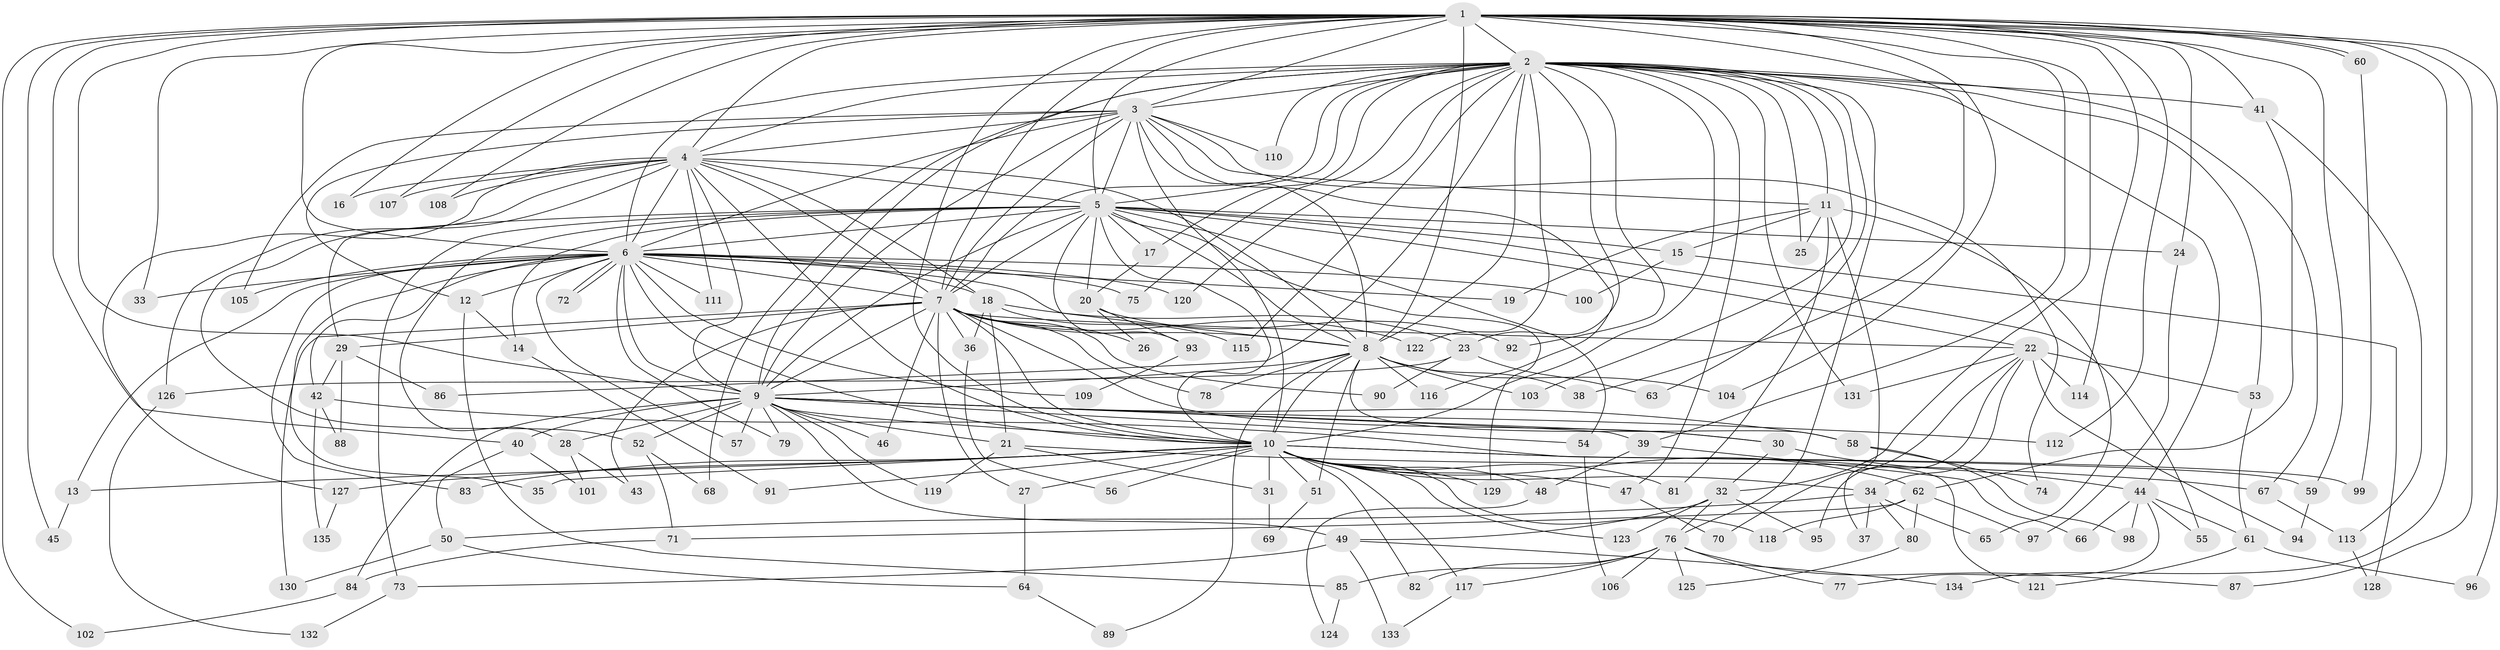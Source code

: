 // Generated by graph-tools (version 1.1) at 2025/35/03/09/25 02:35:15]
// undirected, 135 vertices, 295 edges
graph export_dot {
graph [start="1"]
  node [color=gray90,style=filled];
  1;
  2;
  3;
  4;
  5;
  6;
  7;
  8;
  9;
  10;
  11;
  12;
  13;
  14;
  15;
  16;
  17;
  18;
  19;
  20;
  21;
  22;
  23;
  24;
  25;
  26;
  27;
  28;
  29;
  30;
  31;
  32;
  33;
  34;
  35;
  36;
  37;
  38;
  39;
  40;
  41;
  42;
  43;
  44;
  45;
  46;
  47;
  48;
  49;
  50;
  51;
  52;
  53;
  54;
  55;
  56;
  57;
  58;
  59;
  60;
  61;
  62;
  63;
  64;
  65;
  66;
  67;
  68;
  69;
  70;
  71;
  72;
  73;
  74;
  75;
  76;
  77;
  78;
  79;
  80;
  81;
  82;
  83;
  84;
  85;
  86;
  87;
  88;
  89;
  90;
  91;
  92;
  93;
  94;
  95;
  96;
  97;
  98;
  99;
  100;
  101;
  102;
  103;
  104;
  105;
  106;
  107;
  108;
  109;
  110;
  111;
  112;
  113;
  114;
  115;
  116;
  117;
  118;
  119;
  120;
  121;
  122;
  123;
  124;
  125;
  126;
  127;
  128;
  129;
  130;
  131;
  132;
  133;
  134;
  135;
  1 -- 2;
  1 -- 3;
  1 -- 4;
  1 -- 5;
  1 -- 6;
  1 -- 7;
  1 -- 8;
  1 -- 9;
  1 -- 10;
  1 -- 16;
  1 -- 24;
  1 -- 32;
  1 -- 33;
  1 -- 38;
  1 -- 39;
  1 -- 40;
  1 -- 41;
  1 -- 45;
  1 -- 59;
  1 -- 60;
  1 -- 60;
  1 -- 87;
  1 -- 96;
  1 -- 102;
  1 -- 104;
  1 -- 107;
  1 -- 108;
  1 -- 112;
  1 -- 114;
  1 -- 134;
  2 -- 3;
  2 -- 4;
  2 -- 5;
  2 -- 6;
  2 -- 7;
  2 -- 8;
  2 -- 9;
  2 -- 10;
  2 -- 11;
  2 -- 17;
  2 -- 23;
  2 -- 25;
  2 -- 41;
  2 -- 44;
  2 -- 47;
  2 -- 53;
  2 -- 63;
  2 -- 67;
  2 -- 68;
  2 -- 75;
  2 -- 76;
  2 -- 86;
  2 -- 92;
  2 -- 103;
  2 -- 110;
  2 -- 115;
  2 -- 120;
  2 -- 122;
  2 -- 131;
  3 -- 4;
  3 -- 5;
  3 -- 6;
  3 -- 7;
  3 -- 8;
  3 -- 9;
  3 -- 10;
  3 -- 11;
  3 -- 12;
  3 -- 74;
  3 -- 105;
  3 -- 110;
  3 -- 116;
  4 -- 5;
  4 -- 6;
  4 -- 7;
  4 -- 8;
  4 -- 9;
  4 -- 10;
  4 -- 16;
  4 -- 18;
  4 -- 52;
  4 -- 107;
  4 -- 108;
  4 -- 111;
  4 -- 126;
  4 -- 127;
  5 -- 6;
  5 -- 7;
  5 -- 8;
  5 -- 9;
  5 -- 10;
  5 -- 14;
  5 -- 15;
  5 -- 17;
  5 -- 20;
  5 -- 22;
  5 -- 24;
  5 -- 28;
  5 -- 29;
  5 -- 54;
  5 -- 55;
  5 -- 73;
  5 -- 93;
  5 -- 129;
  6 -- 7;
  6 -- 8;
  6 -- 9;
  6 -- 10;
  6 -- 12;
  6 -- 13;
  6 -- 18;
  6 -- 19;
  6 -- 33;
  6 -- 35;
  6 -- 42;
  6 -- 57;
  6 -- 72;
  6 -- 72;
  6 -- 75;
  6 -- 79;
  6 -- 83;
  6 -- 100;
  6 -- 105;
  6 -- 109;
  6 -- 111;
  6 -- 120;
  7 -- 8;
  7 -- 9;
  7 -- 10;
  7 -- 22;
  7 -- 26;
  7 -- 27;
  7 -- 29;
  7 -- 30;
  7 -- 36;
  7 -- 43;
  7 -- 46;
  7 -- 78;
  7 -- 90;
  7 -- 122;
  7 -- 130;
  8 -- 9;
  8 -- 10;
  8 -- 38;
  8 -- 51;
  8 -- 58;
  8 -- 78;
  8 -- 89;
  8 -- 103;
  8 -- 104;
  8 -- 116;
  9 -- 10;
  9 -- 21;
  9 -- 28;
  9 -- 30;
  9 -- 39;
  9 -- 40;
  9 -- 46;
  9 -- 49;
  9 -- 52;
  9 -- 54;
  9 -- 57;
  9 -- 58;
  9 -- 79;
  9 -- 84;
  9 -- 112;
  9 -- 119;
  10 -- 13;
  10 -- 27;
  10 -- 31;
  10 -- 34;
  10 -- 35;
  10 -- 47;
  10 -- 48;
  10 -- 51;
  10 -- 56;
  10 -- 59;
  10 -- 62;
  10 -- 81;
  10 -- 82;
  10 -- 83;
  10 -- 91;
  10 -- 99;
  10 -- 117;
  10 -- 118;
  10 -- 123;
  10 -- 127;
  10 -- 129;
  11 -- 15;
  11 -- 19;
  11 -- 25;
  11 -- 37;
  11 -- 65;
  11 -- 81;
  12 -- 14;
  12 -- 85;
  13 -- 45;
  14 -- 91;
  15 -- 100;
  15 -- 128;
  17 -- 20;
  18 -- 21;
  18 -- 23;
  18 -- 36;
  18 -- 115;
  20 -- 26;
  20 -- 92;
  20 -- 93;
  21 -- 31;
  21 -- 67;
  21 -- 119;
  22 -- 34;
  22 -- 53;
  22 -- 70;
  22 -- 94;
  22 -- 95;
  22 -- 114;
  22 -- 131;
  23 -- 63;
  23 -- 90;
  23 -- 126;
  24 -- 97;
  27 -- 64;
  28 -- 43;
  28 -- 101;
  29 -- 42;
  29 -- 86;
  29 -- 88;
  30 -- 32;
  30 -- 44;
  31 -- 69;
  32 -- 49;
  32 -- 76;
  32 -- 95;
  32 -- 123;
  34 -- 37;
  34 -- 50;
  34 -- 65;
  34 -- 80;
  36 -- 56;
  39 -- 48;
  39 -- 66;
  40 -- 50;
  40 -- 101;
  41 -- 62;
  41 -- 113;
  42 -- 88;
  42 -- 121;
  42 -- 135;
  44 -- 55;
  44 -- 61;
  44 -- 66;
  44 -- 77;
  44 -- 98;
  47 -- 70;
  48 -- 124;
  49 -- 73;
  49 -- 133;
  49 -- 134;
  50 -- 64;
  50 -- 130;
  51 -- 69;
  52 -- 68;
  52 -- 71;
  53 -- 61;
  54 -- 106;
  58 -- 74;
  58 -- 98;
  59 -- 94;
  60 -- 99;
  61 -- 96;
  61 -- 121;
  62 -- 71;
  62 -- 80;
  62 -- 97;
  62 -- 118;
  64 -- 89;
  67 -- 113;
  71 -- 84;
  73 -- 132;
  76 -- 77;
  76 -- 82;
  76 -- 85;
  76 -- 87;
  76 -- 106;
  76 -- 117;
  76 -- 125;
  80 -- 125;
  84 -- 102;
  85 -- 124;
  93 -- 109;
  113 -- 128;
  117 -- 133;
  126 -- 132;
  127 -- 135;
}
